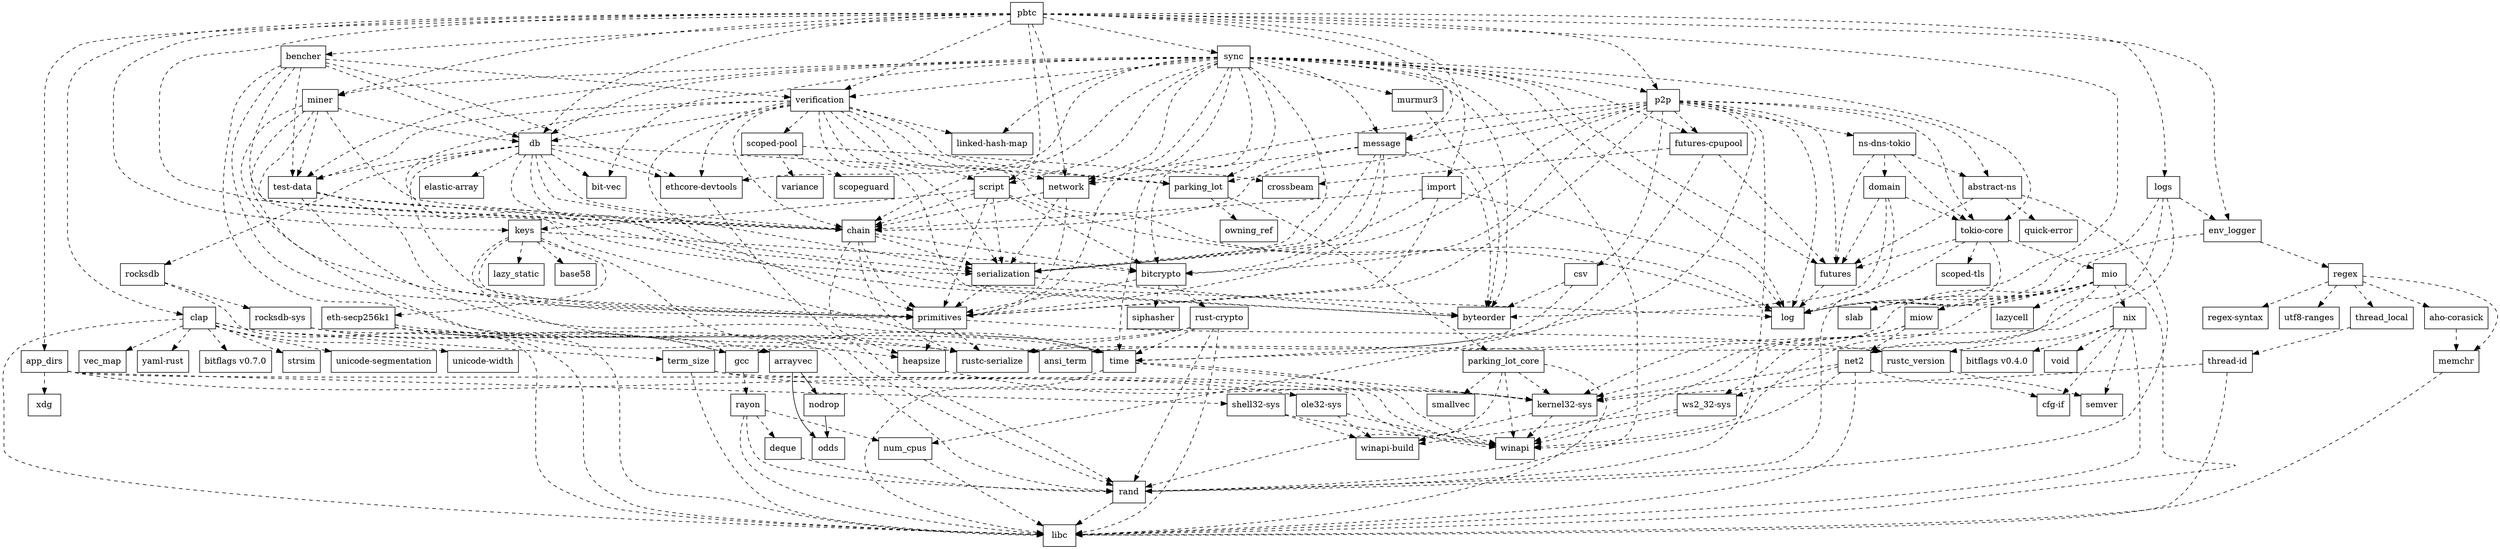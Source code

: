 digraph dependencies {
	N0[label="pbtc",shape=box];
	N1[label="app_dirs",shape=box];
	N2[label="bencher",shape=box];
	N3[label="chain",shape=box];
	N4[label="clap",shape=box];
	N5[label="db",shape=box];
	N6[label="env_logger",shape=box];
	N7[label="import",shape=box];
	N8[label="keys",shape=box];
	N9[label="log",shape=box];
	N10[label="logs",shape=box];
	N11[label="message",shape=box];
	N12[label="miner",shape=box];
	N13[label="network",shape=box];
	N14[label="p2p",shape=box];
	N15[label="script",shape=box];
	N16[label="sync",shape=box];
	N17[label="verification",shape=box];
	N18[label="abstract-ns",shape=box];
	N19[label="futures",shape=box];
	N20[label="quick-error",shape=box];
	N21[label="rand",shape=box];
	N22[label="aho-corasick",shape=box];
	N23[label="memchr",shape=box];
	N24[label="ansi_term",shape=box];
	N25[label="ole32-sys",shape=box];
	N26[label="shell32-sys",shape=box];
	N27[label="winapi",shape=box];
	N28[label="xdg",shape=box];
	N29[label="arrayvec",shape=box];
	N30[label="nodrop",shape=box];
	N31[label="odds",shape=box];
	N32[label="base58",shape=box];
	N33[label="ethcore-devtools",shape=box];
	N34[label="primitives",shape=box];
	N35[label="test-data",shape=box];
	N36[label="time",shape=box];
	N37[label="bit-vec",shape=box];
	N38[label="bitcrypto",shape=box];
	N39[label="rust-crypto",shape=box];
	N40[label="siphasher",shape=box];
	N41[label="bitflags v0.4.0",shape=box];
	N42[label="bitflags v0.7.0",shape=box];
	N43[label="byteorder",shape=box];
	N44[label="cfg-if",shape=box];
	N45[label="heapsize",shape=box];
	N46[label="rustc-serialize",shape=box];
	N47[label="serialization",shape=box];
	N48[label="libc",shape=box];
	N49[label="strsim",shape=box];
	N50[label="term_size",shape=box];
	N51[label="unicode-segmentation",shape=box];
	N52[label="unicode-width",shape=box];
	N53[label="vec_map",shape=box];
	N54[label="yaml-rust",shape=box];
	N55[label="crossbeam",shape=box];
	N56[label="csv",shape=box];
	N57[label="elastic-array",shape=box];
	N58[label="parking_lot",shape=box];
	N59[label="rocksdb",shape=box];
	N60[label="deque",shape=box];
	N61[label="domain",shape=box];
	N62[label="tokio-core",shape=box];
	N63[label="regex",shape=box];
	N64[label="eth-secp256k1",shape=box];
	N65[label="gcc",shape=box];
	N66[label="futures-cpupool",shape=box];
	N67[label="num_cpus",shape=box];
	N68[label="rayon",shape=box];
	N69[label="kernel32-sys",shape=box];
	N70[label="winapi-build",shape=box];
	N71[label="lazy_static",shape=box];
	N72[label="lazycell",shape=box];
	N73[label="linked-hash-map",shape=box];
	N74[label="mio",shape=box];
	N75[label="miow",shape=box];
	N76[label="net2",shape=box];
	N77[label="nix",shape=box];
	N78[label="slab",shape=box];
	N79[label="ws2_32-sys",shape=box];
	N80[label="murmur3",shape=box];
	N81[label="rustc_version",shape=box];
	N82[label="semver",shape=box];
	N83[label="void",shape=box];
	N84[label="ns-dns-tokio",shape=box];
	N85[label="owning_ref",shape=box];
	N86[label="parking_lot_core",shape=box];
	N87[label="smallvec",shape=box];
	N88[label="regex-syntax",shape=box];
	N89[label="thread_local",shape=box];
	N90[label="utf8-ranges",shape=box];
	N91[label="rocksdb-sys",shape=box];
	N92[label="scoped-pool",shape=box];
	N93[label="scopeguard",shape=box];
	N94[label="variance",shape=box];
	N95[label="scoped-tls",shape=box];
	N96[label="thread-id",shape=box];
	N0 -> N1[label="",style=dashed];
	N0 -> N2[label="",style=dashed];
	N0 -> N3[label="",style=dashed];
	N0 -> N4[label="",style=dashed];
	N0 -> N5[label="",style=dashed];
	N0 -> N6[label="",style=dashed];
	N0 -> N7[label="",style=dashed];
	N0 -> N8[label="",style=dashed];
	N0 -> N9[label="",style=dashed];
	N0 -> N10[label="",style=dashed];
	N0 -> N11[label="",style=dashed];
	N0 -> N12[label="",style=dashed];
	N0 -> N13[label="",style=dashed];
	N0 -> N14[label="",style=dashed];
	N0 -> N15[label="",style=dashed];
	N0 -> N16[label="",style=dashed];
	N0 -> N17[label="",style=dashed];
	N1 -> N25[label="",style=dashed];
	N1 -> N26[label="",style=dashed];
	N1 -> N27[label="",style=dashed];
	N1 -> N28[label="",style=dashed];
	N2 -> N3[label="",style=dashed];
	N2 -> N5[label="",style=dashed];
	N2 -> N17[label="",style=dashed];
	N2 -> N33[label="",style=dashed];
	N2 -> N34[label="",style=dashed];
	N2 -> N35[label="",style=dashed];
	N2 -> N36[label="",style=dashed];
	N3 -> N34[label="",style=dashed];
	N3 -> N38[label="",style=dashed];
	N3 -> N45[label="",style=dashed];
	N3 -> N46[label="",style=dashed];
	N3 -> N47[label="",style=dashed];
	N4 -> N24[label="",style=dashed];
	N4 -> N42[label="",style=dashed];
	N4 -> N48[label="",style=dashed];
	N4 -> N49[label="",style=dashed];
	N4 -> N50[label="",style=dashed];
	N4 -> N51[label="",style=dashed];
	N4 -> N52[label="",style=dashed];
	N4 -> N53[label="",style=dashed];
	N4 -> N54[label="",style=dashed];
	N5 -> N3[label="",style=dashed];
	N5 -> N9[label="",style=dashed];
	N5 -> N33[label="",style=dashed];
	N5 -> N34[label="",style=dashed];
	N5 -> N35[label="",style=dashed];
	N5 -> N37[label="",style=dashed];
	N5 -> N43[label="",style=dashed];
	N5 -> N47[label="",style=dashed];
	N5 -> N57[label="",style=dashed];
	N5 -> N58[label="",style=dashed];
	N5 -> N59[label="",style=dashed];
	N6 -> N9[label="",style=dashed];
	N6 -> N63[label="",style=dashed];
	N7 -> N3[label="",style=dashed];
	N7 -> N9[label="",style=dashed];
	N7 -> N34[label="",style=dashed];
	N7 -> N47[label="",style=dashed];
	N8 -> N21[label="",style=dashed];
	N8 -> N32[label="",style=dashed];
	N8 -> N34[label="",style=dashed];
	N8 -> N38[label="",style=dashed];
	N8 -> N46[label="",style=dashed];
	N8 -> N64[label="",style=dashed];
	N8 -> N71[label="",style=dashed];
	N10 -> N6[label="",style=dashed];
	N10 -> N9[label="",style=dashed];
	N10 -> N24[label="",style=dashed];
	N10 -> N36[label="",style=dashed];
	N11 -> N3[label="",style=dashed];
	N11 -> N13[label="",style=dashed];
	N11 -> N34[label="",style=dashed];
	N11 -> N38[label="",style=dashed];
	N11 -> N43[label="",style=dashed];
	N11 -> N47[label="",style=dashed];
	N12 -> N3[label="",style=dashed];
	N12 -> N5[label="",style=dashed];
	N12 -> N34[label="",style=dashed];
	N12 -> N35[label="",style=dashed];
	N12 -> N45[label="",style=dashed];
	N12 -> N47[label="",style=dashed];
	N13 -> N3[label="",style=dashed];
	N13 -> N34[label="",style=dashed];
	N13 -> N47[label="",style=dashed];
	N14 -> N9[label="",style=dashed];
	N14 -> N11[label="",style=dashed];
	N14 -> N13[label="",style=dashed];
	N14 -> N18[label="",style=dashed];
	N14 -> N19[label="",style=dashed];
	N14 -> N21[label="",style=dashed];
	N14 -> N34[label="",style=dashed];
	N14 -> N36[label="",style=dashed];
	N14 -> N38[label="",style=dashed];
	N14 -> N47[label="",style=dashed];
	N14 -> N56[label="",style=dashed];
	N14 -> N58[label="",style=dashed];
	N14 -> N62[label="",style=dashed];
	N14 -> N66[label="",style=dashed];
	N14 -> N84[label="",style=dashed];
	N15 -> N3[label="",style=dashed];
	N15 -> N8[label="",style=dashed];
	N15 -> N9[label="",style=dashed];
	N15 -> N34[label="",style=dashed];
	N15 -> N38[label="",style=dashed];
	N15 -> N47[label="",style=dashed];
	N16 -> N3[label="",style=dashed];
	N16 -> N5[label="",style=dashed];
	N16 -> N9[label="",style=dashed];
	N16 -> N11[label="",style=dashed];
	N16 -> N12[label="",style=dashed];
	N16 -> N13[label="",style=dashed];
	N16 -> N14[label="",style=dashed];
	N16 -> N15[label="",style=dashed];
	N16 -> N17[label="",style=dashed];
	N16 -> N19[label="",style=dashed];
	N16 -> N21[label="",style=dashed];
	N16 -> N33[label="",style=dashed];
	N16 -> N34[label="",style=dashed];
	N16 -> N35[label="",style=dashed];
	N16 -> N36[label="",style=dashed];
	N16 -> N37[label="",style=dashed];
	N16 -> N38[label="",style=dashed];
	N16 -> N43[label="",style=dashed];
	N16 -> N47[label="",style=dashed];
	N16 -> N58[label="",style=dashed];
	N16 -> N62[label="",style=dashed];
	N16 -> N66[label="",style=dashed];
	N16 -> N73[label="",style=dashed];
	N16 -> N80[label="",style=dashed];
	N17 -> N3[label="",style=dashed];
	N17 -> N5[label="",style=dashed];
	N17 -> N9[label="",style=dashed];
	N17 -> N13[label="",style=dashed];
	N17 -> N15[label="",style=dashed];
	N17 -> N33[label="",style=dashed];
	N17 -> N34[label="",style=dashed];
	N17 -> N35[label="",style=dashed];
	N17 -> N36[label="",style=dashed];
	N17 -> N43[label="",style=dashed];
	N17 -> N47[label="",style=dashed];
	N17 -> N58[label="",style=dashed];
	N17 -> N73[label="",style=dashed];
	N17 -> N92[label="",style=dashed];
	N18 -> N19[label="",style=dashed];
	N18 -> N20[label="",style=dashed];
	N18 -> N21[label="",style=dashed];
	N19 -> N9[label="",style=dashed];
	N21 -> N48[label="",style=dashed];
	N22 -> N23[label="",style=dashed];
	N23 -> N48[label="",style=dashed];
	N25 -> N27[label="",style=dashed];
	N25 -> N70[label="",style=dashed];
	N26 -> N27[label="",style=dashed];
	N26 -> N70[label="",style=dashed];
	N29 -> N30[label=""];
	N29 -> N31[label=""];
	N30 -> N31[label=""];
	N33 -> N21[label="",style=dashed];
	N34 -> N45[label="",style=dashed];
	N34 -> N46[label="",style=dashed];
	N34 -> N81[label="",style=dashed];
	N35 -> N3[label="",style=dashed];
	N35 -> N34[label="",style=dashed];
	N35 -> N36[label="",style=dashed];
	N35 -> N47[label="",style=dashed];
	N36 -> N27[label="",style=dashed];
	N36 -> N48[label="",style=dashed];
	N36 -> N69[label="",style=dashed];
	N38 -> N34[label="",style=dashed];
	N38 -> N39[label="",style=dashed];
	N38 -> N40[label="",style=dashed];
	N39 -> N21[label="",style=dashed];
	N39 -> N36[label="",style=dashed];
	N39 -> N46[label="",style=dashed];
	N39 -> N48[label="",style=dashed];
	N39 -> N65[label="",style=dashed];
	N45 -> N69[label="",style=dashed];
	N47 -> N34[label="",style=dashed];
	N47 -> N43[label="",style=dashed];
	N50 -> N27[label="",style=dashed];
	N50 -> N48[label="",style=dashed];
	N50 -> N69[label="",style=dashed];
	N56 -> N43[label="",style=dashed];
	N56 -> N46[label="",style=dashed];
	N58 -> N85[label="",style=dashed];
	N58 -> N86[label="",style=dashed];
	N59 -> N48[label="",style=dashed];
	N59 -> N91[label="",style=dashed];
	N60 -> N21[label="",style=dashed];
	N61 -> N19[label="",style=dashed];
	N61 -> N21[label="",style=dashed];
	N61 -> N43[label="",style=dashed];
	N61 -> N62[label="",style=dashed];
	N62 -> N9[label="",style=dashed];
	N62 -> N19[label="",style=dashed];
	N62 -> N74[label="",style=dashed];
	N62 -> N78[label="",style=dashed];
	N62 -> N95[label="",style=dashed];
	N63 -> N22[label="",style=dashed];
	N63 -> N23[label="",style=dashed];
	N63 -> N88[label="",style=dashed];
	N63 -> N89[label="",style=dashed];
	N63 -> N90[label="",style=dashed];
	N64 -> N21[label="",style=dashed];
	N64 -> N29[label="",style=dashed];
	N64 -> N46[label="",style=dashed];
	N64 -> N48[label="",style=dashed];
	N64 -> N65[label="",style=dashed];
	N65 -> N68[label="",style=dashed];
	N66 -> N19[label="",style=dashed];
	N66 -> N55[label="",style=dashed];
	N66 -> N67[label="",style=dashed];
	N67 -> N48[label="",style=dashed];
	N68 -> N21[label="",style=dashed];
	N68 -> N48[label="",style=dashed];
	N68 -> N60[label="",style=dashed];
	N68 -> N67[label="",style=dashed];
	N69 -> N27[label="",style=dashed];
	N69 -> N70[label="",style=dashed];
	N74 -> N9[label="",style=dashed];
	N74 -> N27[label="",style=dashed];
	N74 -> N48[label="",style=dashed];
	N74 -> N69[label="",style=dashed];
	N74 -> N72[label="",style=dashed];
	N74 -> N75[label="",style=dashed];
	N74 -> N76[label="",style=dashed];
	N74 -> N77[label="",style=dashed];
	N74 -> N78[label="",style=dashed];
	N75 -> N27[label="",style=dashed];
	N75 -> N69[label="",style=dashed];
	N75 -> N76[label="",style=dashed];
	N75 -> N79[label="",style=dashed];
	N76 -> N27[label="",style=dashed];
	N76 -> N44[label="",style=dashed];
	N76 -> N48[label="",style=dashed];
	N76 -> N69[label="",style=dashed];
	N76 -> N79[label="",style=dashed];
	N77 -> N41[label="",style=dashed];
	N77 -> N44[label="",style=dashed];
	N77 -> N48[label="",style=dashed];
	N77 -> N81[label="",style=dashed];
	N77 -> N82[label="",style=dashed];
	N77 -> N83[label="",style=dashed];
	N79 -> N27[label="",style=dashed];
	N79 -> N70[label="",style=dashed];
	N80 -> N43[label="",style=dashed];
	N81 -> N82[label="",style=dashed];
	N84 -> N18[label="",style=dashed];
	N84 -> N19[label="",style=dashed];
	N84 -> N61[label="",style=dashed];
	N84 -> N62[label="",style=dashed];
	N86 -> N21[label="",style=dashed];
	N86 -> N27[label="",style=dashed];
	N86 -> N48[label="",style=dashed];
	N86 -> N69[label="",style=dashed];
	N86 -> N87[label="",style=dashed];
	N89 -> N96[label="",style=dashed];
	N91 -> N48[label="",style=dashed];
	N91 -> N65[label="",style=dashed];
	N92 -> N55[label="",style=dashed];
	N92 -> N93[label="",style=dashed];
	N92 -> N94[label="",style=dashed];
	N96 -> N48[label="",style=dashed];
	N96 -> N69[label="",style=dashed];
}
